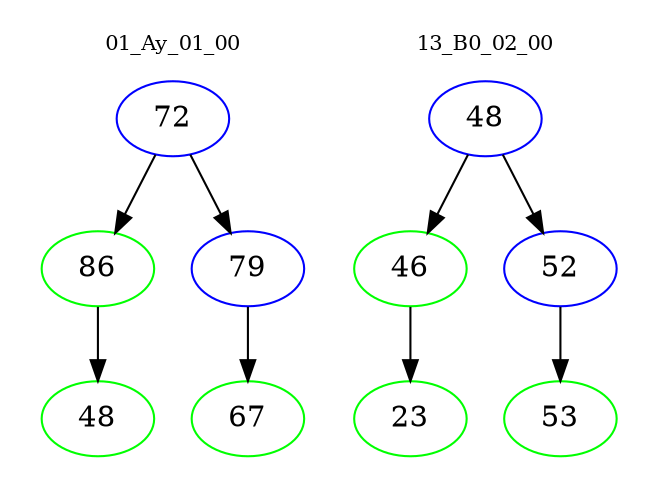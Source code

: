 digraph{
subgraph cluster_0 {
color = white
label = "01_Ay_01_00";
fontsize=10;
T0_72 [label="72", color="blue"]
T0_72 -> T0_86 [color="black"]
T0_86 [label="86", color="green"]
T0_86 -> T0_48 [color="black"]
T0_48 [label="48", color="green"]
T0_72 -> T0_79 [color="black"]
T0_79 [label="79", color="blue"]
T0_79 -> T0_67 [color="black"]
T0_67 [label="67", color="green"]
}
subgraph cluster_1 {
color = white
label = "13_B0_02_00";
fontsize=10;
T1_48 [label="48", color="blue"]
T1_48 -> T1_46 [color="black"]
T1_46 [label="46", color="green"]
T1_46 -> T1_23 [color="black"]
T1_23 [label="23", color="green"]
T1_48 -> T1_52 [color="black"]
T1_52 [label="52", color="blue"]
T1_52 -> T1_53 [color="black"]
T1_53 [label="53", color="green"]
}
}
